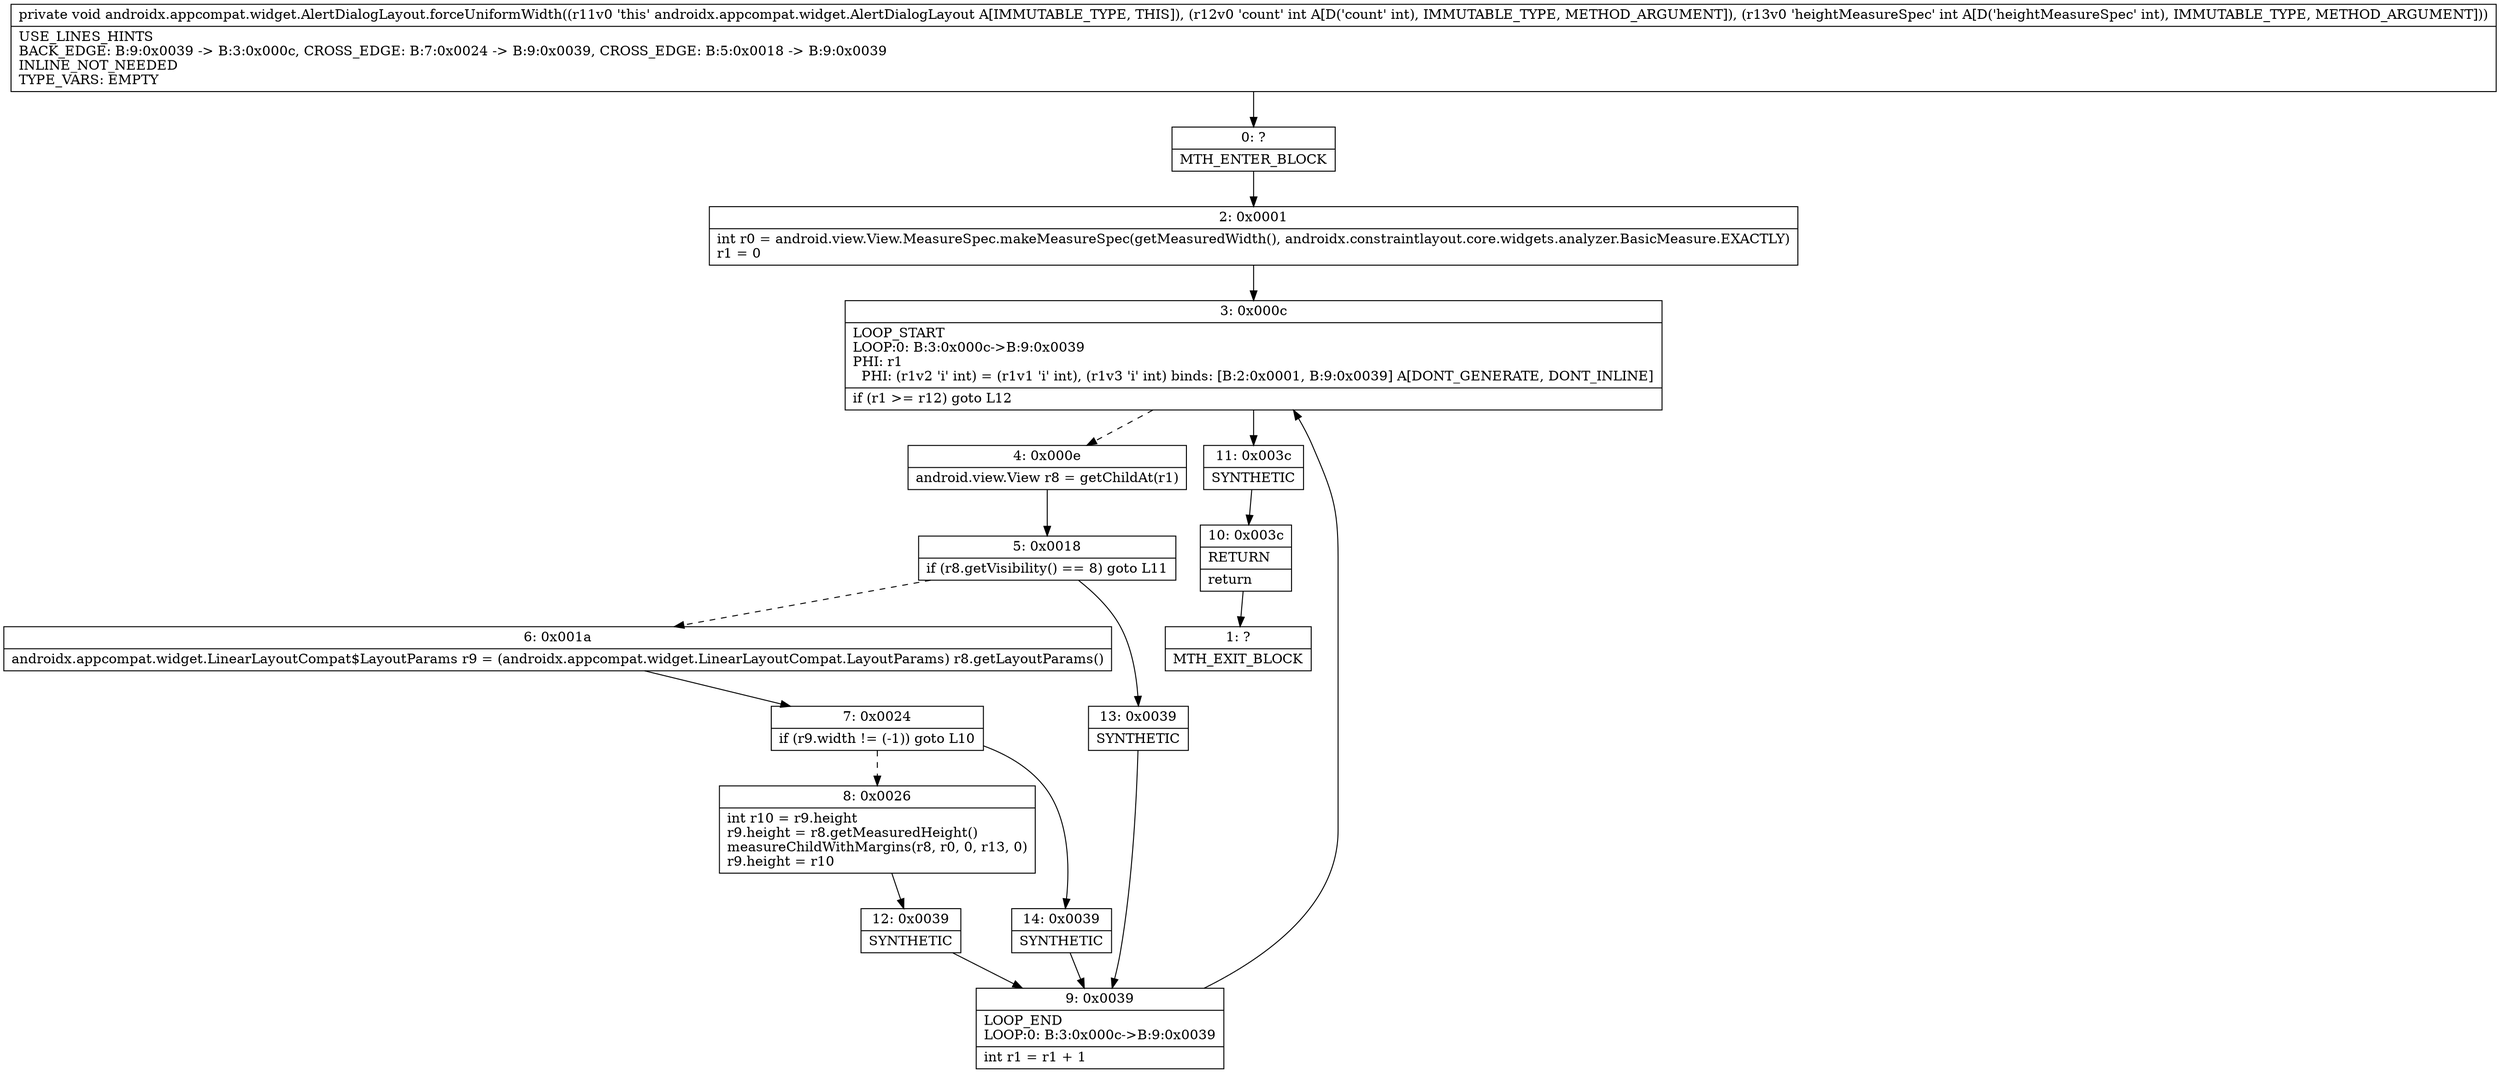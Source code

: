 digraph "CFG forandroidx.appcompat.widget.AlertDialogLayout.forceUniformWidth(II)V" {
Node_0 [shape=record,label="{0\:\ ?|MTH_ENTER_BLOCK\l}"];
Node_2 [shape=record,label="{2\:\ 0x0001|int r0 = android.view.View.MeasureSpec.makeMeasureSpec(getMeasuredWidth(), androidx.constraintlayout.core.widgets.analyzer.BasicMeasure.EXACTLY)\lr1 = 0\l}"];
Node_3 [shape=record,label="{3\:\ 0x000c|LOOP_START\lLOOP:0: B:3:0x000c\-\>B:9:0x0039\lPHI: r1 \l  PHI: (r1v2 'i' int) = (r1v1 'i' int), (r1v3 'i' int) binds: [B:2:0x0001, B:9:0x0039] A[DONT_GENERATE, DONT_INLINE]\l|if (r1 \>= r12) goto L12\l}"];
Node_4 [shape=record,label="{4\:\ 0x000e|android.view.View r8 = getChildAt(r1)\l}"];
Node_5 [shape=record,label="{5\:\ 0x0018|if (r8.getVisibility() == 8) goto L11\l}"];
Node_6 [shape=record,label="{6\:\ 0x001a|androidx.appcompat.widget.LinearLayoutCompat$LayoutParams r9 = (androidx.appcompat.widget.LinearLayoutCompat.LayoutParams) r8.getLayoutParams()\l}"];
Node_7 [shape=record,label="{7\:\ 0x0024|if (r9.width != (\-1)) goto L10\l}"];
Node_8 [shape=record,label="{8\:\ 0x0026|int r10 = r9.height\lr9.height = r8.getMeasuredHeight()\lmeasureChildWithMargins(r8, r0, 0, r13, 0)\lr9.height = r10\l}"];
Node_12 [shape=record,label="{12\:\ 0x0039|SYNTHETIC\l}"];
Node_9 [shape=record,label="{9\:\ 0x0039|LOOP_END\lLOOP:0: B:3:0x000c\-\>B:9:0x0039\l|int r1 = r1 + 1\l}"];
Node_14 [shape=record,label="{14\:\ 0x0039|SYNTHETIC\l}"];
Node_13 [shape=record,label="{13\:\ 0x0039|SYNTHETIC\l}"];
Node_11 [shape=record,label="{11\:\ 0x003c|SYNTHETIC\l}"];
Node_10 [shape=record,label="{10\:\ 0x003c|RETURN\l|return\l}"];
Node_1 [shape=record,label="{1\:\ ?|MTH_EXIT_BLOCK\l}"];
MethodNode[shape=record,label="{private void androidx.appcompat.widget.AlertDialogLayout.forceUniformWidth((r11v0 'this' androidx.appcompat.widget.AlertDialogLayout A[IMMUTABLE_TYPE, THIS]), (r12v0 'count' int A[D('count' int), IMMUTABLE_TYPE, METHOD_ARGUMENT]), (r13v0 'heightMeasureSpec' int A[D('heightMeasureSpec' int), IMMUTABLE_TYPE, METHOD_ARGUMENT]))  | USE_LINES_HINTS\lBACK_EDGE: B:9:0x0039 \-\> B:3:0x000c, CROSS_EDGE: B:7:0x0024 \-\> B:9:0x0039, CROSS_EDGE: B:5:0x0018 \-\> B:9:0x0039\lINLINE_NOT_NEEDED\lTYPE_VARS: EMPTY\l}"];
MethodNode -> Node_0;Node_0 -> Node_2;
Node_2 -> Node_3;
Node_3 -> Node_4[style=dashed];
Node_3 -> Node_11;
Node_4 -> Node_5;
Node_5 -> Node_6[style=dashed];
Node_5 -> Node_13;
Node_6 -> Node_7;
Node_7 -> Node_8[style=dashed];
Node_7 -> Node_14;
Node_8 -> Node_12;
Node_12 -> Node_9;
Node_9 -> Node_3;
Node_14 -> Node_9;
Node_13 -> Node_9;
Node_11 -> Node_10;
Node_10 -> Node_1;
}

